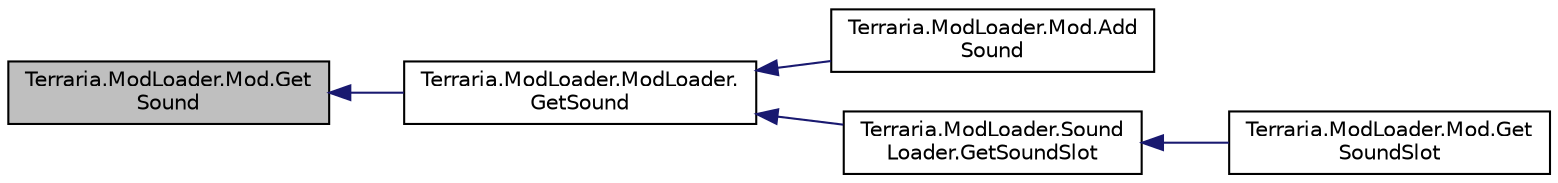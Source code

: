 digraph "Terraria.ModLoader.Mod.GetSound"
{
  edge [fontname="Helvetica",fontsize="10",labelfontname="Helvetica",labelfontsize="10"];
  node [fontname="Helvetica",fontsize="10",shape=record];
  rankdir="LR";
  Node268 [label="Terraria.ModLoader.Mod.Get\lSound",height=0.2,width=0.4,color="black", fillcolor="grey75", style="filled", fontcolor="black"];
  Node268 -> Node269 [dir="back",color="midnightblue",fontsize="10",style="solid",fontname="Helvetica"];
  Node269 [label="Terraria.ModLoader.ModLoader.\lGetSound",height=0.2,width=0.4,color="black", fillcolor="white", style="filled",URL="$class_terraria_1_1_mod_loader_1_1_mod_loader.html#a4588521ddbb8aa3a82e1d19f57399c20"];
  Node269 -> Node270 [dir="back",color="midnightblue",fontsize="10",style="solid",fontname="Helvetica"];
  Node270 [label="Terraria.ModLoader.Mod.Add\lSound",height=0.2,width=0.4,color="black", fillcolor="white", style="filled",URL="$class_terraria_1_1_mod_loader_1_1_mod.html#a69d7e56dcfcd228f47704d9a2fb5c9a1"];
  Node269 -> Node271 [dir="back",color="midnightblue",fontsize="10",style="solid",fontname="Helvetica"];
  Node271 [label="Terraria.ModLoader.Sound\lLoader.GetSoundSlot",height=0.2,width=0.4,color="black", fillcolor="white", style="filled",URL="$class_terraria_1_1_mod_loader_1_1_sound_loader.html#ad1a432c30af8ee06ec095bd5fbd6a6eb"];
  Node271 -> Node272 [dir="back",color="midnightblue",fontsize="10",style="solid",fontname="Helvetica"];
  Node272 [label="Terraria.ModLoader.Mod.Get\lSoundSlot",height=0.2,width=0.4,color="black", fillcolor="white", style="filled",URL="$class_terraria_1_1_mod_loader_1_1_mod.html#ac909b7b0f4a36c41219d18af58e4fbf7"];
}
